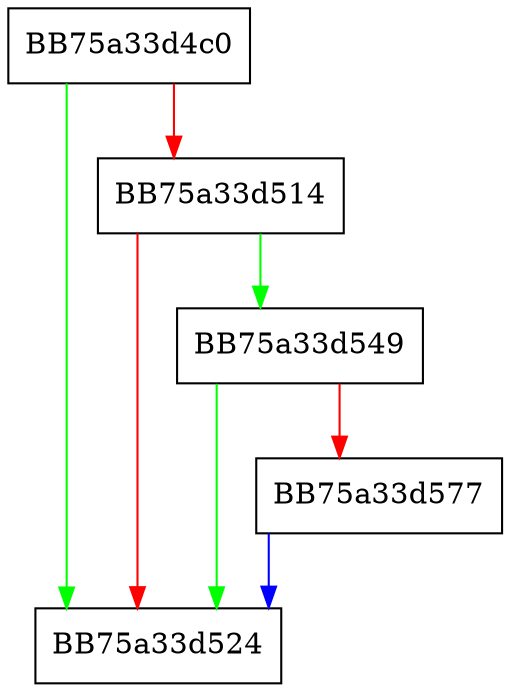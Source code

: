 digraph GetParamsFromMethodDef {
  node [shape="box"];
  graph [splines=ortho];
  BB75a33d4c0 -> BB75a33d524 [color="green"];
  BB75a33d4c0 -> BB75a33d514 [color="red"];
  BB75a33d514 -> BB75a33d549 [color="green"];
  BB75a33d514 -> BB75a33d524 [color="red"];
  BB75a33d549 -> BB75a33d524 [color="green"];
  BB75a33d549 -> BB75a33d577 [color="red"];
  BB75a33d577 -> BB75a33d524 [color="blue"];
}